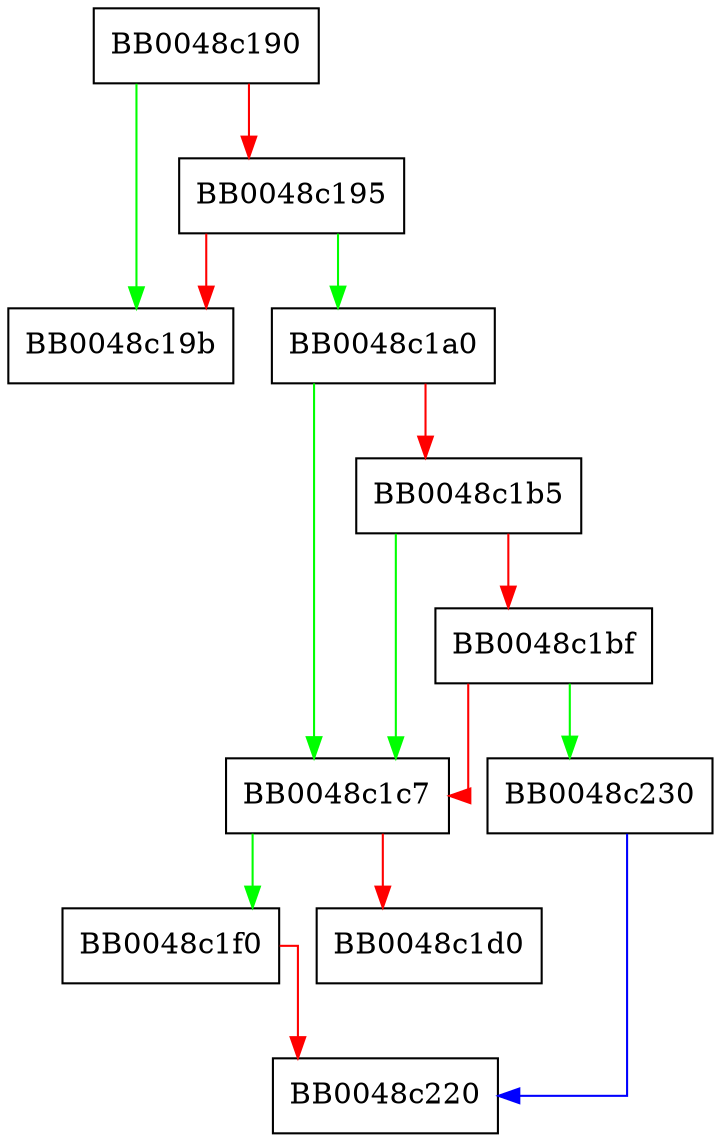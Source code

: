 digraph SSL_renegotiate_abbreviated {
  node [shape="box"];
  graph [splines=ortho];
  BB0048c190 -> BB0048c19b [color="green"];
  BB0048c190 -> BB0048c195 [color="red"];
  BB0048c195 -> BB0048c1a0 [color="green"];
  BB0048c195 -> BB0048c19b [color="red"];
  BB0048c1a0 -> BB0048c1c7 [color="green"];
  BB0048c1a0 -> BB0048c1b5 [color="red"];
  BB0048c1b5 -> BB0048c1c7 [color="green"];
  BB0048c1b5 -> BB0048c1bf [color="red"];
  BB0048c1bf -> BB0048c230 [color="green"];
  BB0048c1bf -> BB0048c1c7 [color="red"];
  BB0048c1c7 -> BB0048c1f0 [color="green"];
  BB0048c1c7 -> BB0048c1d0 [color="red"];
  BB0048c1f0 -> BB0048c220 [color="red"];
  BB0048c230 -> BB0048c220 [color="blue"];
}